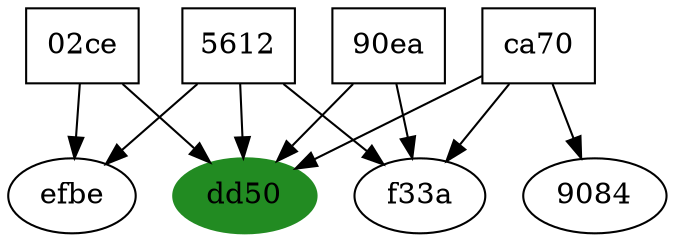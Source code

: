 // Also-Likes
digraph {
	node [shape=box]
	5612
	"02ce"
	"90ea"
	ca70
	node [shape=ellipse]
	dd50 [color=forestgreen fillcolor=forestgreen style=filled]
	f33a
	efbe
	9084
	5612 -> dd50
	5612 -> f33a
	5612 -> efbe
	"02ce" -> dd50
	"02ce" -> efbe
	"90ea" -> f33a
	"90ea" -> dd50
	ca70 -> 9084
	ca70 -> f33a
	ca70 -> dd50
}
